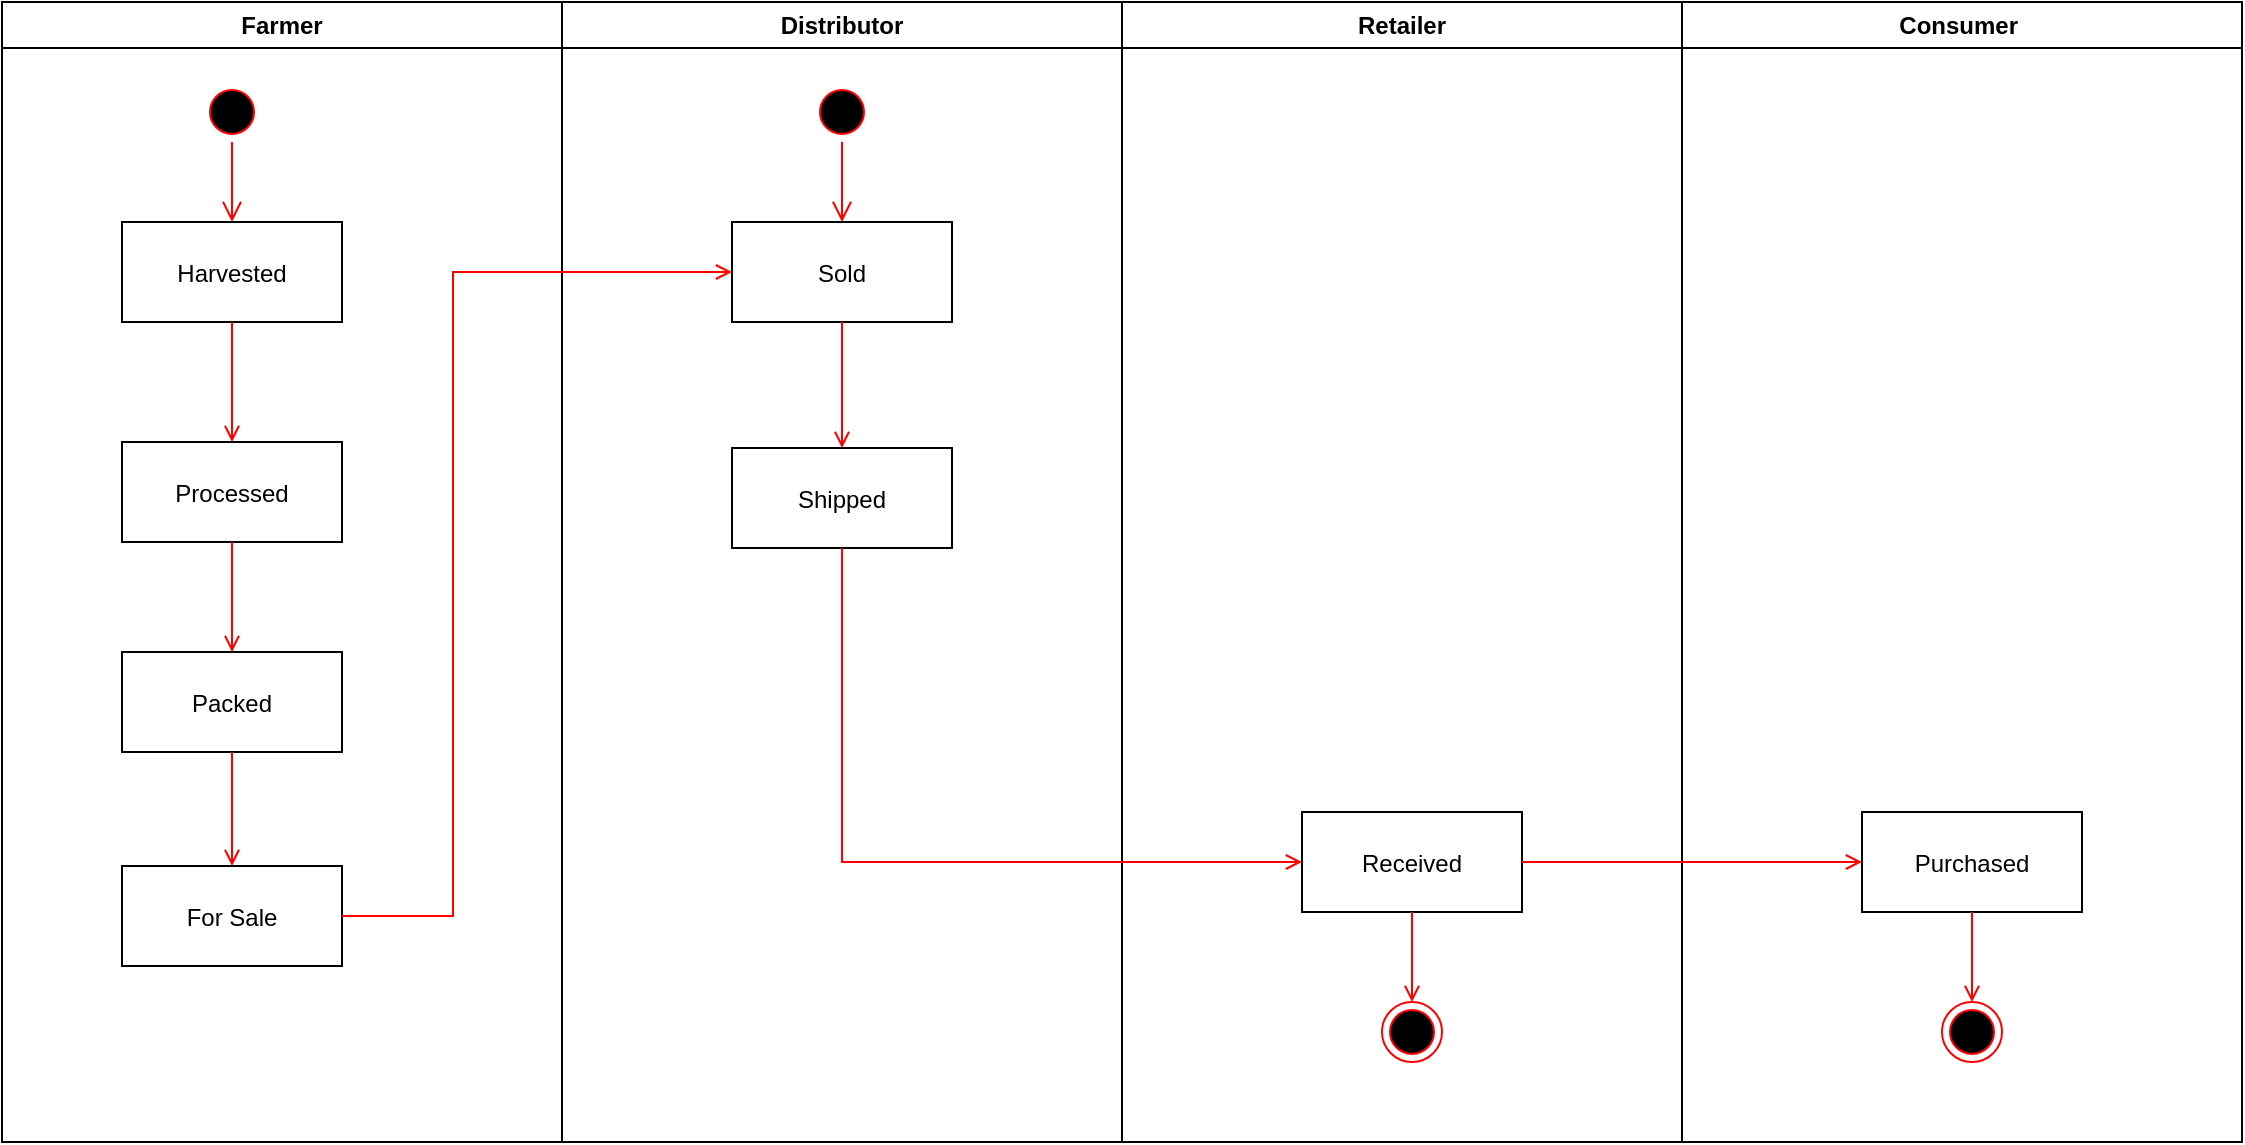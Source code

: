 <mxfile version="19.0.3" type="device" pages="4"><diagram name="Activity" id="e7e014a7-5840-1c2e-5031-d8a46d1fe8dd"><mxGraphModel dx="2355" dy="822" grid="1" gridSize="10" guides="1" tooltips="1" connect="1" arrows="1" fold="1" page="1" pageScale="1" pageWidth="1169" pageHeight="826" background="none" math="0" shadow="0"><root><mxCell id="0"/><mxCell id="1" parent="0"/><mxCell id="2" value="Farmer" style="swimlane;whiteSpace=wrap" parent="1" vertex="1"><mxGeometry x="-20" y="140" width="280" height="570" as="geometry"/></mxCell><mxCell id="5" value="" style="ellipse;shape=startState;fillColor=#000000;strokeColor=#ff0000;" parent="2" vertex="1"><mxGeometry x="100" y="40" width="30" height="30" as="geometry"/></mxCell><mxCell id="6" value="" style="edgeStyle=elbowEdgeStyle;elbow=horizontal;verticalAlign=bottom;endArrow=open;endSize=8;strokeColor=#FF0000;endFill=1;rounded=0" parent="2" source="5" target="7" edge="1"><mxGeometry x="100" y="40" as="geometry"><mxPoint x="115" y="110" as="targetPoint"/></mxGeometry></mxCell><mxCell id="7" value="Harvested" style="" parent="2" vertex="1"><mxGeometry x="60" y="110" width="110" height="50" as="geometry"/></mxCell><mxCell id="8" value="Processed" style="" parent="2" vertex="1"><mxGeometry x="60" y="220" width="110" height="50" as="geometry"/></mxCell><mxCell id="9" value="" style="endArrow=open;strokeColor=#FF0000;endFill=1;rounded=0" parent="2" source="7" target="8" edge="1"><mxGeometry relative="1" as="geometry"/></mxCell><mxCell id="10" value="Packed" style="" parent="2" vertex="1"><mxGeometry x="60" y="325" width="110" height="50" as="geometry"/></mxCell><mxCell id="11" value="" style="endArrow=open;strokeColor=#FF0000;endFill=1;rounded=0" parent="2" source="8" target="10" edge="1"><mxGeometry relative="1" as="geometry"/></mxCell><mxCell id="18" value="For Sale" style="" parent="2" vertex="1"><mxGeometry x="60" y="432" width="110" height="50" as="geometry"/></mxCell><mxCell id="20" value="" style="endArrow=open;strokeColor=#FF0000;endFill=1;rounded=0" parent="2" source="10" target="18" edge="1"><mxGeometry relative="1" as="geometry"/></mxCell><mxCell id="3" value="Distributor" style="swimlane;whiteSpace=wrap" parent="1" vertex="1"><mxGeometry x="260" y="140" width="280" height="570" as="geometry"/></mxCell><mxCell id="13" value="" style="ellipse;shape=startState;fillColor=#000000;strokeColor=#ff0000;" parent="3" vertex="1"><mxGeometry x="125" y="40" width="30" height="30" as="geometry"/></mxCell><mxCell id="14" value="" style="edgeStyle=elbowEdgeStyle;elbow=horizontal;verticalAlign=bottom;endArrow=open;endSize=8;strokeColor=#FF0000;endFill=1;rounded=0" parent="3" source="13" target="15" edge="1"><mxGeometry x="40" y="20" as="geometry"><mxPoint x="55" y="90" as="targetPoint"/></mxGeometry></mxCell><mxCell id="15" value="Sold" style="" parent="3" vertex="1"><mxGeometry x="85" y="110" width="110" height="50" as="geometry"/></mxCell><mxCell id="16" value="Shipped" style="" parent="3" vertex="1"><mxGeometry x="85" y="223" width="110" height="50" as="geometry"/></mxCell><mxCell id="17" value="" style="endArrow=open;strokeColor=#FF0000;endFill=1;rounded=0" parent="3" source="15" target="16" edge="1"><mxGeometry relative="1" as="geometry"/></mxCell><mxCell id="4" value="Retailer" style="swimlane;whiteSpace=wrap" parent="1" vertex="1"><mxGeometry x="540" y="140" width="280" height="570" as="geometry"/></mxCell><mxCell id="33" value="Received" style="" parent="4" vertex="1"><mxGeometry x="90" y="405" width="110" height="50" as="geometry"/></mxCell><mxCell id="38" value="" style="ellipse;shape=endState;fillColor=#000000;strokeColor=#ff0000" parent="4" vertex="1"><mxGeometry x="130" y="500" width="30" height="30" as="geometry"/></mxCell><mxCell id="39" value="" style="endArrow=open;strokeColor=#FF0000;endFill=1;rounded=0" parent="4" source="33" target="38" edge="1"><mxGeometry relative="1" as="geometry"/></mxCell><mxCell id="3SCnKhwhneEkFyRWeQBc-47" value="Consumer " style="swimlane;whiteSpace=wrap" parent="1" vertex="1"><mxGeometry x="820" y="140" width="280" height="570" as="geometry"/></mxCell><mxCell id="3SCnKhwhneEkFyRWeQBc-48" value="Purchased" style="" parent="3SCnKhwhneEkFyRWeQBc-47" vertex="1"><mxGeometry x="90" y="405" width="110" height="50" as="geometry"/></mxCell><mxCell id="3SCnKhwhneEkFyRWeQBc-51" value="" style="ellipse;shape=endState;fillColor=#000000;strokeColor=#ff0000" parent="3SCnKhwhneEkFyRWeQBc-47" vertex="1"><mxGeometry x="130" y="500" width="30" height="30" as="geometry"/></mxCell><mxCell id="3SCnKhwhneEkFyRWeQBc-52" value="" style="endArrow=open;strokeColor=#FF0000;endFill=1;rounded=0" parent="3SCnKhwhneEkFyRWeQBc-47" source="3SCnKhwhneEkFyRWeQBc-48" target="3SCnKhwhneEkFyRWeQBc-51" edge="1"><mxGeometry relative="1" as="geometry"/></mxCell><mxCell id="3SCnKhwhneEkFyRWeQBc-49" value="" style="edgeStyle=elbowEdgeStyle;elbow=horizontal;strokeColor=#FF0000;endArrow=open;endFill=1;rounded=0;entryX=0;entryY=0.5;exitX=1;exitY=0.5;exitDx=0;exitDy=0;entryDx=0;entryDy=0;" parent="1" source="18" target="15" edge="1"><mxGeometry width="100" height="100" relative="1" as="geometry"><mxPoint x="790" y="550" as="sourcePoint"/><mxPoint x="700" y="260" as="targetPoint"/><Array as="points"><mxPoint x="205.5" y="432"/></Array></mxGeometry></mxCell><mxCell id="41" value="" style="edgeStyle=elbowEdgeStyle;elbow=horizontal;entryX=0;entryY=0.5;strokeColor=#FF0000;endArrow=open;endFill=1;rounded=0;exitX=0.5;exitY=1;exitDx=0;exitDy=0;entryDx=0;entryDy=0;" parent="1" source="16" target="33" edge="1"><mxGeometry width="100" height="100" relative="1" as="geometry"><mxPoint x="625" y="367" as="sourcePoint"/><mxPoint x="505" y="557.5" as="targetPoint"/><Array as="points"><mxPoint x="400" y="490"/></Array></mxGeometry></mxCell><mxCell id="3SCnKhwhneEkFyRWeQBc-50" value="" style="edgeStyle=none;strokeColor=#FF0000;endArrow=open;endFill=1;rounded=0;exitX=1;exitY=0.5;exitDx=0;exitDy=0;" parent="1" source="33" target="3SCnKhwhneEkFyRWeQBc-48" edge="1"><mxGeometry width="100" height="100" relative="1" as="geometry"><mxPoint x="790" y="569.5" as="sourcePoint"/><mxPoint x="910" y="569.5" as="targetPoint"/></mxGeometry></mxCell></root></mxGraphModel></diagram><diagram id="jp6qnlJhbCrNtlLWF1h_" name="Sequence"><mxGraphModel dx="1186" dy="822" grid="1" gridSize="10" guides="1" tooltips="1" connect="1" arrows="1" fold="1" page="1" pageScale="1" pageWidth="850" pageHeight="1100" math="0" shadow="0"><root><mxCell id="0"/><mxCell id="1" parent="0"/><mxCell id="tiaJMMtCtW8pMGCALDZG-1" value=":Farmer" style="shape=umlLifeline;perimeter=lifelinePerimeter;whiteSpace=wrap;html=1;container=1;collapsible=0;recursiveResize=0;outlineConnect=0;rounded=1;shadow=0;comic=0;labelBackgroundColor=none;strokeWidth=1;fontFamily=Verdana;fontSize=12;align=center;" parent="1" vertex="1"><mxGeometry x="230" y="160" width="100" height="580" as="geometry"/></mxCell><mxCell id="tiaJMMtCtW8pMGCALDZG-2" value="" style="html=1;points=[];perimeter=orthogonalPerimeter;rounded=0;shadow=0;comic=0;labelBackgroundColor=none;strokeWidth=1;fontFamily=Verdana;fontSize=12;align=center;" parent="tiaJMMtCtW8pMGCALDZG-1" vertex="1"><mxGeometry x="45" y="100" width="10" height="280" as="geometry"/></mxCell><mxCell id="tiaJMMtCtW8pMGCALDZG-3" value=":Distributor" style="shape=umlLifeline;perimeter=lifelinePerimeter;whiteSpace=wrap;html=1;container=1;collapsible=0;recursiveResize=0;outlineConnect=0;rounded=1;shadow=0;comic=0;labelBackgroundColor=none;strokeWidth=1;fontFamily=Verdana;fontSize=12;align=center;" parent="1" vertex="1"><mxGeometry x="390" y="160" width="100" height="580" as="geometry"/></mxCell><mxCell id="tiaJMMtCtW8pMGCALDZG-4" value="" style="html=1;points=[];perimeter=orthogonalPerimeter;rounded=0;shadow=0;comic=0;labelBackgroundColor=none;strokeWidth=1;fontFamily=Verdana;fontSize=12;align=center;" parent="tiaJMMtCtW8pMGCALDZG-3" vertex="1"><mxGeometry x="45" y="170" width="10" height="80" as="geometry"/></mxCell><mxCell id="tiaJMMtCtW8pMGCALDZG-5" value=":Retailer" style="shape=umlLifeline;perimeter=lifelinePerimeter;whiteSpace=wrap;html=1;container=1;collapsible=0;recursiveResize=0;outlineConnect=0;rounded=1;shadow=0;comic=0;labelBackgroundColor=none;strokeWidth=1;fontFamily=Verdana;fontSize=12;align=center;" parent="1" vertex="1"><mxGeometry x="530" y="160" width="100" height="580" as="geometry"/></mxCell><mxCell id="tiaJMMtCtW8pMGCALDZG-6" value=":Consumber" style="shape=umlLifeline;perimeter=lifelinePerimeter;whiteSpace=wrap;html=1;container=1;collapsible=0;recursiveResize=0;outlineConnect=0;rounded=1;shadow=0;comic=0;labelBackgroundColor=none;strokeWidth=1;fontFamily=Verdana;fontSize=12;align=center;" parent="1" vertex="1"><mxGeometry x="670" y="160" width="100" height="580" as="geometry"/></mxCell><mxCell id="tiaJMMtCtW8pMGCALDZG-13" value="" style="html=1;points=[];perimeter=orthogonalPerimeter;rounded=0;shadow=0;comic=0;labelBackgroundColor=none;strokeWidth=1;fontFamily=Verdana;fontSize=12;align=center;" parent="tiaJMMtCtW8pMGCALDZG-6" vertex="1"><mxGeometry x="45" y="350" width="10" height="40" as="geometry"/></mxCell><mxCell id="tiaJMMtCtW8pMGCALDZG-9" value=":Coffee" style="shape=umlLifeline;perimeter=lifelinePerimeter;whiteSpace=wrap;html=1;container=1;collapsible=0;recursiveResize=0;outlineConnect=0;rounded=1;shadow=0;comic=0;labelBackgroundColor=none;strokeWidth=1;fontFamily=Verdana;fontSize=12;align=center;" parent="1" vertex="1"><mxGeometry x="90" y="160" width="100" height="580" as="geometry"/></mxCell><mxCell id="tiaJMMtCtW8pMGCALDZG-10" value="" style="html=1;points=[];perimeter=orthogonalPerimeter;rounded=0;shadow=0;comic=0;labelBackgroundColor=none;strokeWidth=1;fontFamily=Verdana;fontSize=12;align=center;" parent="tiaJMMtCtW8pMGCALDZG-9" vertex="1"><mxGeometry x="45" y="100" width="10" height="440" as="geometry"/></mxCell><mxCell id="oRcYZobNYiDlEo-lNsOd-1" value="processItem()" style="html=1;verticalAlign=bottom;endArrow=none;entryX=0;entryY=0;labelBackgroundColor=none;fontFamily=Verdana;fontSize=12;edgeStyle=elbowEdgeStyle;elbow=vertical;strokeColor=default;startArrow=blockThin;startFill=1;endFill=0;" parent="tiaJMMtCtW8pMGCALDZG-9" edge="1"><mxGeometry relative="1" as="geometry"><mxPoint x="55" y="130" as="sourcePoint"/><mxPoint x="185" y="130" as="targetPoint"/></mxGeometry></mxCell><mxCell id="oRcYZobNYiDlEo-lNsOd-2" value="packItem()" style="html=1;verticalAlign=bottom;endArrow=none;entryX=0;entryY=0;labelBackgroundColor=none;fontFamily=Verdana;fontSize=12;edgeStyle=elbowEdgeStyle;elbow=vertical;strokeColor=default;startArrow=blockThin;startFill=1;endFill=0;" parent="tiaJMMtCtW8pMGCALDZG-9" edge="1"><mxGeometry relative="1" as="geometry"><mxPoint x="55" y="160" as="sourcePoint"/><mxPoint x="185" y="160" as="targetPoint"/></mxGeometry></mxCell><mxCell id="jBLprIgWVCjMj9DZReRJ-4" value="fetchItem()" style="html=1;verticalAlign=bottom;endArrow=block;labelBackgroundColor=none;fontFamily=Verdana;fontSize=12;edgeStyle=elbowEdgeStyle;elbow=vertical;" edge="1" parent="tiaJMMtCtW8pMGCALDZG-9" target="tiaJMMtCtW8pMGCALDZG-6"><mxGeometry relative="1" as="geometry"><mxPoint x="55" y="490" as="sourcePoint"/><Array as="points"><mxPoint x="150" y="490"/><mxPoint x="180" y="502"/><mxPoint x="260" y="500"/><mxPoint x="220" y="340"/></Array><mxPoint x="345" y="490" as="targetPoint"/></mxGeometry></mxCell><mxCell id="tiaJMMtCtW8pMGCALDZG-11" value="" style="html=1;points=[];perimeter=orthogonalPerimeter;rounded=0;shadow=0;comic=0;labelBackgroundColor=none;strokeWidth=1;fontFamily=Verdana;fontSize=12;align=center;" parent="1" vertex="1"><mxGeometry x="575" y="400" width="10" height="150" as="geometry"/></mxCell><mxCell id="tiaJMMtCtW8pMGCALDZG-12" value="shipItem()" style="html=1;verticalAlign=bottom;endArrow=block;labelBackgroundColor=none;fontFamily=Verdana;fontSize=12;edgeStyle=elbowEdgeStyle;elbow=vertical;" parent="1" target="tiaJMMtCtW8pMGCALDZG-11" edge="1"><mxGeometry relative="1" as="geometry"><mxPoint x="285" y="450" as="sourcePoint"/><Array as="points"><mxPoint x="380" y="450"/><mxPoint x="410" y="462"/><mxPoint x="490" y="460"/><mxPoint x="450" y="300"/></Array></mxGeometry></mxCell><mxCell id="tiaJMMtCtW8pMGCALDZG-24" value="harvestItem()" style="html=1;verticalAlign=bottom;endArrow=none;entryX=0;entryY=0;labelBackgroundColor=none;fontFamily=Verdana;fontSize=12;edgeStyle=elbowEdgeStyle;elbow=vertical;strokeColor=default;startArrow=blockThin;startFill=1;endFill=0;" parent="1" source="tiaJMMtCtW8pMGCALDZG-10" target="tiaJMMtCtW8pMGCALDZG-2" edge="1"><mxGeometry relative="1" as="geometry"><mxPoint x="210" y="270" as="sourcePoint"/></mxGeometry></mxCell><mxCell id="tiaJMMtCtW8pMGCALDZG-25" value="buyItem()" style="html=1;verticalAlign=bottom;endArrow=none;entryX=0;entryY=0;labelBackgroundColor=none;fontFamily=Verdana;fontSize=12;edgeStyle=elbowEdgeStyle;elbow=vertical;startArrow=classic;startFill=1;endFill=0;" parent="1" edge="1"><mxGeometry relative="1" as="geometry"><mxPoint x="285" y="380" as="sourcePoint"/><mxPoint x="435" y="380.0" as="targetPoint"/></mxGeometry></mxCell><mxCell id="tiaJMMtCtW8pMGCALDZG-31" value="Note" style="shape=note;whiteSpace=wrap;html=1;size=14;verticalAlign=top;align=left;spacingTop=-6;rounded=0;shadow=0;comic=0;labelBackgroundColor=none;strokeWidth=1;fontFamily=Verdana;fontSize=12" parent="1" vertex="1"><mxGeometry x="90" y="110" width="100" height="35" as="geometry"/></mxCell><mxCell id="tiaJMMtCtW8pMGCALDZG-32" value="Note" style="shape=note;whiteSpace=wrap;html=1;size=14;verticalAlign=top;align=left;spacingTop=-6;rounded=0;shadow=0;comic=0;labelBackgroundColor=none;strokeWidth=1;fontFamily=Verdana;fontSize=12" parent="1" vertex="1"><mxGeometry x="230" y="110" width="100" height="35" as="geometry"/></mxCell><mxCell id="tiaJMMtCtW8pMGCALDZG-33" value="Note" style="shape=note;whiteSpace=wrap;html=1;size=14;verticalAlign=top;align=left;spacingTop=-6;rounded=0;shadow=0;comic=0;labelBackgroundColor=none;strokeWidth=1;fontFamily=Verdana;fontSize=12" parent="1" vertex="1"><mxGeometry x="390" y="110" width="100" height="35" as="geometry"/></mxCell><mxCell id="tiaJMMtCtW8pMGCALDZG-34" value="Note" style="shape=note;whiteSpace=wrap;html=1;size=14;verticalAlign=top;align=left;spacingTop=-6;rounded=0;shadow=0;comic=0;labelBackgroundColor=none;strokeWidth=1;fontFamily=Verdana;fontSize=12" parent="1" vertex="1"><mxGeometry x="530" y="110" width="100" height="35" as="geometry"/></mxCell><mxCell id="tiaJMMtCtW8pMGCALDZG-35" value="Note" style="shape=note;whiteSpace=wrap;html=1;size=14;verticalAlign=top;align=left;spacingTop=-6;rounded=0;shadow=0;comic=0;labelBackgroundColor=none;strokeWidth=1;fontFamily=Verdana;fontSize=12" parent="1" vertex="1"><mxGeometry x="670" y="110" width="100" height="35" as="geometry"/></mxCell><mxCell id="oRcYZobNYiDlEo-lNsOd-3" value="sellItem()" style="html=1;verticalAlign=bottom;endArrow=none;entryX=0;entryY=0;labelBackgroundColor=none;fontFamily=Verdana;fontSize=12;edgeStyle=elbowEdgeStyle;elbow=horizontal;strokeColor=default;startArrow=blockThin;startFill=1;endFill=0;" parent="1" edge="1"><mxGeometry relative="1" as="geometry"><mxPoint x="145" y="350" as="sourcePoint"/><mxPoint x="275" y="350" as="targetPoint"/></mxGeometry></mxCell><mxCell id="jBLprIgWVCjMj9DZReRJ-1" value="receiveItem()" style="html=1;verticalAlign=bottom;endArrow=none;labelBackgroundColor=none;fontFamily=Verdana;fontSize=12;edgeStyle=elbowEdgeStyle;elbow=vertical;exitX=0.976;exitY=0.785;exitDx=0;exitDy=0;exitPerimeter=0;startArrow=classicThin;startFill=1;endFill=0;" edge="1" parent="1" source="tiaJMMtCtW8pMGCALDZG-2"><mxGeometry relative="1" as="geometry"><mxPoint x="289.76" y="480.0" as="sourcePoint"/><Array as="points"><mxPoint x="280" y="480"/><mxPoint x="455" y="317.56"/></Array><mxPoint x="575" y="480" as="targetPoint"/></mxGeometry></mxCell><mxCell id="jBLprIgWVCjMj9DZReRJ-2" value="purchaseItem()" style="html=1;verticalAlign=bottom;endArrow=none;labelBackgroundColor=none;fontFamily=Verdana;fontSize=12;edgeStyle=elbowEdgeStyle;elbow=vertical;startArrow=classic;startFill=1;endFill=0;entryX=-0.02;entryY=0.495;entryDx=0;entryDy=0;entryPerimeter=0;" edge="1" parent="1" target="tiaJMMtCtW8pMGCALDZG-13"><mxGeometry relative="1" as="geometry"><mxPoint x="585" y="530" as="sourcePoint"/><mxPoint x="710" y="530" as="targetPoint"/></mxGeometry></mxCell></root></mxGraphModel></diagram><diagram id="FunmjdiKgq_C7Y4DvyYX" name="State"><mxGraphModel dx="1694" dy="1174" grid="1" gridSize="10" guides="1" tooltips="1" connect="1" arrows="1" fold="1" page="1" pageScale="1" pageWidth="850" pageHeight="1100" math="0" shadow="0"><root><mxCell id="0"/><mxCell id="1" parent="0"/><mxCell id="PSY9yWT5D7c7RntzK5hp-21" value="frame" style="shape=umlFrame;whiteSpace=wrap;html=1;rounded=1;shadow=0;comic=0;labelBackgroundColor=none;strokeWidth=1;fontFamily=Verdana;fontSize=12;align=center;" parent="1" vertex="1"><mxGeometry x="10" y="40" width="1530" height="745" as="geometry"/></mxCell><mxCell id="PSY9yWT5D7c7RntzK5hp-1" value="" style="ellipse;html=1;shape=startState;fillColor=#000000;strokeColor=#ff0000;rounded=1;shadow=0;comic=0;labelBackgroundColor=none;fontFamily=Verdana;fontSize=12;fontColor=#000000;align=center;direction=south;" parent="1" vertex="1"><mxGeometry x="110" y="160" width="30" height="30" as="geometry"/></mxCell><mxCell id="5S0jzh5UN1jsoP46qBF_-18" value="" style="edgeStyle=orthogonalEdgeStyle;rounded=0;orthogonalLoop=1;jettySize=auto;html=1;startArrow=none;startFill=0;endArrow=open;endFill=0;strokeColor=#FF3333;" edge="1" parent="1" source="PSY9yWT5D7c7RntzK5hp-3" target="5S0jzh5UN1jsoP46qBF_-17"><mxGeometry relative="1" as="geometry"/></mxCell><mxCell id="5S0jzh5UN1jsoP46qBF_-36" value="" style="edgeStyle=orthogonalEdgeStyle;rounded=0;orthogonalLoop=1;jettySize=auto;html=1;startArrow=none;startFill=0;endArrow=open;endFill=0;strokeColor=#FF3333;" edge="1" parent="1" source="PSY9yWT5D7c7RntzK5hp-3" target="5S0jzh5UN1jsoP46qBF_-35"><mxGeometry relative="1" as="geometry"/></mxCell><mxCell id="PSY9yWT5D7c7RntzK5hp-3" value="Farmer" style="rounded=1;whiteSpace=wrap;html=1;arcSize=24;fillColor=#ffffc0;strokeColor=#ff0000;shadow=0;comic=0;labelBackgroundColor=none;fontFamily=Verdana;fontSize=12;fontColor=#000000;align=center;" parent="1" vertex="1"><mxGeometry x="170" y="145" width="120" height="60" as="geometry"/></mxCell><mxCell id="PSY9yWT5D7c7RntzK5hp-11" value="Item State" style="swimlane;whiteSpace=wrap;html=1;rounded=1;shadow=0;comic=0;labelBackgroundColor=none;strokeWidth=1;fontFamily=Verdana;fontSize=12;align=center;" parent="1" vertex="1"><mxGeometry x="95" y="520" width="1415" height="200" as="geometry"/></mxCell><mxCell id="PSY9yWT5D7c7RntzK5hp-12" style="edgeStyle=elbowEdgeStyle;html=1;labelBackgroundColor=none;endArrow=open;endSize=8;strokeColor=#ff0000;fontFamily=Verdana;fontSize=12;align=left;" parent="PSY9yWT5D7c7RntzK5hp-11" source="PSY9yWT5D7c7RntzK5hp-13" target="PSY9yWT5D7c7RntzK5hp-18" edge="1"><mxGeometry relative="1" as="geometry"/></mxCell><mxCell id="PSY9yWT5D7c7RntzK5hp-13" value="Havested" style="rounded=1;whiteSpace=wrap;html=1;arcSize=24;fillColor=#ffffc0;strokeColor=#ff0000;shadow=0;comic=0;labelBackgroundColor=none;fontFamily=Verdana;fontSize=12;fontColor=#000000;align=center;" parent="PSY9yWT5D7c7RntzK5hp-11" vertex="1"><mxGeometry x="85" y="65" width="120" height="60" as="geometry"/></mxCell><mxCell id="PSY9yWT5D7c7RntzK5hp-14" value="" style="ellipse;html=1;shape=endState;fillColor=#000000;strokeColor=#ff0000;rounded=1;shadow=0;comic=0;labelBackgroundColor=none;fontFamily=Verdana;fontSize=12;fontColor=#000000;align=center;" parent="PSY9yWT5D7c7RntzK5hp-11" vertex="1"><mxGeometry x="1355" y="80" width="30" height="30" as="geometry"/></mxCell><mxCell id="PSY9yWT5D7c7RntzK5hp-15" style="edgeStyle=elbowEdgeStyle;html=1;labelBackgroundColor=none;endArrow=open;endSize=8;strokeColor=#ff0000;fontFamily=Verdana;fontSize=12;align=left;" parent="PSY9yWT5D7c7RntzK5hp-11" source="PSY9yWT5D7c7RntzK5hp-16" target="PSY9yWT5D7c7RntzK5hp-13" edge="1"><mxGeometry relative="1" as="geometry"/></mxCell><mxCell id="PSY9yWT5D7c7RntzK5hp-16" value="" style="ellipse;html=1;shape=startState;fillColor=#000000;strokeColor=#ff0000;rounded=1;shadow=0;comic=0;labelBackgroundColor=none;fontFamily=Verdana;fontSize=12;fontColor=#000000;align=center;direction=south;" parent="PSY9yWT5D7c7RntzK5hp-11" vertex="1"><mxGeometry x="15" y="80" width="30" height="30" as="geometry"/></mxCell><mxCell id="PSY9yWT5D7c7RntzK5hp-17" style="edgeStyle=elbowEdgeStyle;html=1;labelBackgroundColor=none;endArrow=open;endSize=8;strokeColor=#ff0000;fontFamily=Verdana;fontSize=12;align=left;" parent="PSY9yWT5D7c7RntzK5hp-11" source="PSY9yWT5D7c7RntzK5hp-18" target="PSY9yWT5D7c7RntzK5hp-20" edge="1"><mxGeometry relative="1" as="geometry"/></mxCell><mxCell id="PSY9yWT5D7c7RntzK5hp-18" value="Processed" style="rounded=1;whiteSpace=wrap;html=1;arcSize=24;fillColor=#ffffc0;strokeColor=#ff0000;shadow=0;comic=0;labelBackgroundColor=none;fontFamily=Verdana;fontSize=12;fontColor=#000000;align=center;" parent="PSY9yWT5D7c7RntzK5hp-11" vertex="1"><mxGeometry x="245" y="65" width="120" height="60" as="geometry"/></mxCell><mxCell id="5S0jzh5UN1jsoP46qBF_-5" value="" style="edgeStyle=orthogonalEdgeStyle;rounded=0;orthogonalLoop=1;jettySize=auto;html=1;startArrow=none;startFill=0;endArrow=open;endFill=0;fillColor=#f8cecc;strokeColor=#FF3333;" edge="1" parent="PSY9yWT5D7c7RntzK5hp-11" source="PSY9yWT5D7c7RntzK5hp-20" target="5S0jzh5UN1jsoP46qBF_-4"><mxGeometry relative="1" as="geometry"/></mxCell><mxCell id="PSY9yWT5D7c7RntzK5hp-20" value="Packed" style="rounded=1;whiteSpace=wrap;html=1;arcSize=24;fillColor=#ffffc0;strokeColor=#ff0000;shadow=0;comic=0;labelBackgroundColor=none;fontFamily=Verdana;fontSize=12;fontColor=#000000;align=center;" parent="PSY9yWT5D7c7RntzK5hp-11" vertex="1"><mxGeometry x="395" y="65" width="120" height="60" as="geometry"/></mxCell><mxCell id="5S0jzh5UN1jsoP46qBF_-7" value="" style="edgeStyle=orthogonalEdgeStyle;rounded=0;orthogonalLoop=1;jettySize=auto;html=1;startArrow=none;startFill=0;endArrow=open;endFill=0;strokeColor=#FF0000;" edge="1" parent="PSY9yWT5D7c7RntzK5hp-11" source="5S0jzh5UN1jsoP46qBF_-4" target="5S0jzh5UN1jsoP46qBF_-6"><mxGeometry relative="1" as="geometry"/></mxCell><mxCell id="5S0jzh5UN1jsoP46qBF_-4" value="ForSale" style="whiteSpace=wrap;html=1;fontFamily=Verdana;fillColor=#ffffc0;strokeColor=#ff0000;fontColor=#000000;rounded=1;arcSize=24;shadow=0;comic=0;labelBackgroundColor=none;" vertex="1" parent="PSY9yWT5D7c7RntzK5hp-11"><mxGeometry x="545" y="65" width="120" height="60" as="geometry"/></mxCell><mxCell id="5S0jzh5UN1jsoP46qBF_-6" value="Sold" style="whiteSpace=wrap;html=1;fontFamily=Verdana;fillColor=#ffffc0;strokeColor=#ff0000;fontColor=#000000;rounded=1;arcSize=24;shadow=0;comic=0;labelBackgroundColor=none;" vertex="1" parent="PSY9yWT5D7c7RntzK5hp-11"><mxGeometry x="695" y="65" width="120" height="60" as="geometry"/></mxCell><mxCell id="5S0jzh5UN1jsoP46qBF_-15" value="" style="edgeStyle=orthogonalEdgeStyle;rounded=0;orthogonalLoop=1;jettySize=auto;html=1;startArrow=none;startFill=0;endArrow=open;endFill=0;strokeColor=#FF0000;" edge="1" parent="PSY9yWT5D7c7RntzK5hp-11" source="5S0jzh5UN1jsoP46qBF_-10" target="5S0jzh5UN1jsoP46qBF_-14"><mxGeometry relative="1" as="geometry"/></mxCell><mxCell id="5S0jzh5UN1jsoP46qBF_-10" value="Received" style="whiteSpace=wrap;html=1;fontFamily=Verdana;fillColor=#ffffc0;strokeColor=#ff0000;fontColor=#000000;rounded=1;arcSize=24;shadow=0;comic=0;labelBackgroundColor=none;" vertex="1" parent="PSY9yWT5D7c7RntzK5hp-11"><mxGeometry x="1025" y="65" width="120" height="60" as="geometry"/></mxCell><mxCell id="5S0jzh5UN1jsoP46qBF_-16" value="" style="edgeStyle=orthogonalEdgeStyle;rounded=0;orthogonalLoop=1;jettySize=auto;html=1;startArrow=none;startFill=0;endArrow=open;endFill=0;strokeColor=#FF3333;" edge="1" parent="PSY9yWT5D7c7RntzK5hp-11" source="5S0jzh5UN1jsoP46qBF_-14" target="PSY9yWT5D7c7RntzK5hp-14"><mxGeometry relative="1" as="geometry"/></mxCell><mxCell id="5S0jzh5UN1jsoP46qBF_-14" value="Purchased" style="whiteSpace=wrap;html=1;fontFamily=Verdana;fillColor=#ffffc0;strokeColor=#ff0000;fontColor=#000000;rounded=1;arcSize=24;shadow=0;comic=0;labelBackgroundColor=none;" vertex="1" parent="PSY9yWT5D7c7RntzK5hp-11"><mxGeometry x="1180" y="65" width="120" height="60" as="geometry"/></mxCell><mxCell id="PSY9yWT5D7c7RntzK5hp-22" style="edgeStyle=orthogonalEdgeStyle;html=1;labelBackgroundColor=none;endArrow=open;endSize=8;strokeColor=#ff0000;fontFamily=Verdana;fontSize=12;align=left;" parent="1" source="PSY9yWT5D7c7RntzK5hp-1" target="PSY9yWT5D7c7RntzK5hp-3" edge="1"><mxGeometry relative="1" as="geometry"/></mxCell><mxCell id="5S0jzh5UN1jsoP46qBF_-11" value="" style="edgeStyle=orthogonalEdgeStyle;rounded=0;orthogonalLoop=1;jettySize=auto;html=1;startArrow=none;startFill=0;endArrow=open;endFill=0;strokeColor=#FF0000;" edge="1" parent="1" source="5S0jzh5UN1jsoP46qBF_-8" target="5S0jzh5UN1jsoP46qBF_-10"><mxGeometry relative="1" as="geometry"/></mxCell><mxCell id="5S0jzh5UN1jsoP46qBF_-8" value="Shipped" style="whiteSpace=wrap;html=1;fontFamily=Verdana;fillColor=#ffffc0;strokeColor=#ff0000;fontColor=#000000;rounded=1;arcSize=24;shadow=0;comic=0;labelBackgroundColor=none;" vertex="1" parent="1"><mxGeometry x="950" y="585" width="120" height="60" as="geometry"/></mxCell><mxCell id="5S0jzh5UN1jsoP46qBF_-9" value="" style="edgeStyle=orthogonalEdgeStyle;rounded=0;orthogonalLoop=1;jettySize=auto;html=1;startArrow=none;startFill=0;endArrow=open;endFill=0;strokeColor=#FF0000;" edge="1" parent="1" source="5S0jzh5UN1jsoP46qBF_-6" target="5S0jzh5UN1jsoP46qBF_-8"><mxGeometry relative="1" as="geometry"/></mxCell><mxCell id="5S0jzh5UN1jsoP46qBF_-20" value="" style="edgeStyle=orthogonalEdgeStyle;rounded=0;orthogonalLoop=1;jettySize=auto;html=1;startArrow=none;startFill=0;endArrow=open;endFill=0;strokeColor=#FF3333;" edge="1" parent="1" source="5S0jzh5UN1jsoP46qBF_-17" target="5S0jzh5UN1jsoP46qBF_-19"><mxGeometry relative="1" as="geometry"/></mxCell><mxCell id="rfQzLR-KLv7NULrd84Ua-2" value="" style="edgeStyle=orthogonalEdgeStyle;rounded=0;orthogonalLoop=1;jettySize=auto;html=1;startArrow=none;startFill=0;endArrow=open;endFill=0;strokeColor=#FF3333;" edge="1" parent="1" source="5S0jzh5UN1jsoP46qBF_-17" target="rfQzLR-KLv7NULrd84Ua-1"><mxGeometry relative="1" as="geometry"/></mxCell><mxCell id="5S0jzh5UN1jsoP46qBF_-17" value="Farmer" style="rounded=1;whiteSpace=wrap;html=1;arcSize=24;fillColor=#ffffc0;strokeColor=#ff0000;shadow=0;comic=0;labelBackgroundColor=none;fontFamily=Verdana;fontSize=12;fontColor=#000000;align=center;" vertex="1" parent="1"><mxGeometry x="340" y="145" width="120" height="60" as="geometry"/></mxCell><mxCell id="5S0jzh5UN1jsoP46qBF_-22" value="" style="edgeStyle=orthogonalEdgeStyle;rounded=0;orthogonalLoop=1;jettySize=auto;html=1;startArrow=none;startFill=0;endArrow=open;endFill=0;strokeColor=#FF3333;" edge="1" parent="1" source="5S0jzh5UN1jsoP46qBF_-19" target="5S0jzh5UN1jsoP46qBF_-21"><mxGeometry relative="1" as="geometry"/></mxCell><mxCell id="rfQzLR-KLv7NULrd84Ua-5" value="" style="edgeStyle=orthogonalEdgeStyle;rounded=0;orthogonalLoop=1;jettySize=auto;html=1;startArrow=none;startFill=0;endArrow=open;endFill=0;strokeColor=#FF3333;" edge="1" parent="1" source="5S0jzh5UN1jsoP46qBF_-19" target="rfQzLR-KLv7NULrd84Ua-4"><mxGeometry relative="1" as="geometry"/></mxCell><mxCell id="5S0jzh5UN1jsoP46qBF_-19" value="Farmer" style="rounded=1;whiteSpace=wrap;html=1;arcSize=24;fillColor=#ffffc0;strokeColor=#ff0000;shadow=0;comic=0;labelBackgroundColor=none;fontFamily=Verdana;fontSize=12;fontColor=#000000;align=center;" vertex="1" parent="1"><mxGeometry x="490" y="145" width="120" height="60" as="geometry"/></mxCell><mxCell id="5S0jzh5UN1jsoP46qBF_-27" value="" style="edgeStyle=orthogonalEdgeStyle;rounded=0;orthogonalLoop=1;jettySize=auto;html=1;startArrow=none;startFill=0;endArrow=open;endFill=0;strokeColor=#FF3333;" edge="1" parent="1" source="5S0jzh5UN1jsoP46qBF_-21" target="5S0jzh5UN1jsoP46qBF_-26"><mxGeometry relative="1" as="geometry"/></mxCell><mxCell id="rfQzLR-KLv7NULrd84Ua-8" value="" style="edgeStyle=orthogonalEdgeStyle;rounded=0;orthogonalLoop=1;jettySize=auto;html=1;startArrow=none;startFill=0;endArrow=open;endFill=0;strokeColor=#FF3333;" edge="1" parent="1" source="5S0jzh5UN1jsoP46qBF_-21" target="rfQzLR-KLv7NULrd84Ua-7"><mxGeometry relative="1" as="geometry"/></mxCell><mxCell id="5S0jzh5UN1jsoP46qBF_-21" value="Farmer" style="rounded=1;whiteSpace=wrap;html=1;arcSize=24;fillColor=#ffffc0;strokeColor=#ff0000;shadow=0;comic=0;labelBackgroundColor=none;fontFamily=Verdana;fontSize=12;fontColor=#000000;align=center;" vertex="1" parent="1"><mxGeometry x="640" y="145" width="120" height="60" as="geometry"/></mxCell><mxCell id="5S0jzh5UN1jsoP46qBF_-23" value="" style="ellipse;html=1;shape=startState;fillColor=#000000;strokeColor=#ff0000;rounded=1;shadow=0;comic=0;labelBackgroundColor=none;fontFamily=Verdana;fontSize=12;fontColor=#000000;align=center;direction=south;" vertex="1" parent="1"><mxGeometry x="1460" y="160" width="30" height="30" as="geometry"/></mxCell><mxCell id="5S0jzh5UN1jsoP46qBF_-29" value="" style="edgeStyle=orthogonalEdgeStyle;rounded=0;orthogonalLoop=1;jettySize=auto;html=1;startArrow=none;startFill=0;endArrow=open;endFill=0;strokeColor=#FF3333;" edge="1" parent="1" source="5S0jzh5UN1jsoP46qBF_-26" target="5S0jzh5UN1jsoP46qBF_-28"><mxGeometry relative="1" as="geometry"/></mxCell><mxCell id="bNs2OfcQaqcByYEWKD3W-2" value="" style="edgeStyle=orthogonalEdgeStyle;rounded=0;orthogonalLoop=1;jettySize=auto;html=1;startArrow=none;startFill=0;endArrow=open;endFill=0;strokeColor=#FF3333;" edge="1" parent="1" source="5S0jzh5UN1jsoP46qBF_-26" target="bNs2OfcQaqcByYEWKD3W-1"><mxGeometry relative="1" as="geometry"/></mxCell><mxCell id="5S0jzh5UN1jsoP46qBF_-26" value="Distributor" style="rounded=1;whiteSpace=wrap;html=1;arcSize=24;fillColor=#ffffc0;strokeColor=#ff0000;shadow=0;comic=0;labelBackgroundColor=none;fontFamily=Verdana;fontSize=12;fontColor=#000000;align=center;" vertex="1" parent="1"><mxGeometry x="790" y="145" width="120" height="60" as="geometry"/></mxCell><mxCell id="5S0jzh5UN1jsoP46qBF_-31" value="" style="edgeStyle=orthogonalEdgeStyle;rounded=0;orthogonalLoop=1;jettySize=auto;html=1;startArrow=none;startFill=0;endArrow=open;endFill=0;strokeColor=#FF3333;" edge="1" parent="1" source="5S0jzh5UN1jsoP46qBF_-28" target="5S0jzh5UN1jsoP46qBF_-30"><mxGeometry relative="1" as="geometry"/></mxCell><mxCell id="bNs2OfcQaqcByYEWKD3W-4" value="" style="edgeStyle=orthogonalEdgeStyle;rounded=0;orthogonalLoop=1;jettySize=auto;html=1;startArrow=none;startFill=0;endArrow=open;endFill=0;strokeColor=#FF3333;" edge="1" parent="1" source="5S0jzh5UN1jsoP46qBF_-28" target="bNs2OfcQaqcByYEWKD3W-3"><mxGeometry relative="1" as="geometry"/></mxCell><mxCell id="5S0jzh5UN1jsoP46qBF_-28" value="Distributor" style="rounded=1;whiteSpace=wrap;html=1;arcSize=24;fillColor=#ffffc0;strokeColor=#ff0000;shadow=0;comic=0;labelBackgroundColor=none;fontFamily=Verdana;fontSize=12;fontColor=#000000;align=center;" vertex="1" parent="1"><mxGeometry x="950" y="145" width="120" height="60" as="geometry"/></mxCell><mxCell id="5S0jzh5UN1jsoP46qBF_-33" value="" style="edgeStyle=orthogonalEdgeStyle;rounded=0;orthogonalLoop=1;jettySize=auto;html=1;startArrow=none;startFill=0;endArrow=open;endFill=0;strokeColor=#FF3333;" edge="1" parent="1" source="5S0jzh5UN1jsoP46qBF_-30" target="5S0jzh5UN1jsoP46qBF_-32"><mxGeometry relative="1" as="geometry"/></mxCell><mxCell id="bNs2OfcQaqcByYEWKD3W-6" value="" style="edgeStyle=orthogonalEdgeStyle;rounded=0;orthogonalLoop=1;jettySize=auto;html=1;startArrow=none;startFill=0;endArrow=open;endFill=0;strokeColor=#FF3333;" edge="1" parent="1" source="5S0jzh5UN1jsoP46qBF_-30" target="bNs2OfcQaqcByYEWKD3W-5"><mxGeometry relative="1" as="geometry"/></mxCell><mxCell id="5S0jzh5UN1jsoP46qBF_-30" value="Retailer" style="rounded=1;whiteSpace=wrap;html=1;arcSize=24;fillColor=#ffffc0;strokeColor=#ff0000;shadow=0;comic=0;labelBackgroundColor=none;fontFamily=Verdana;fontSize=12;fontColor=#000000;align=center;" vertex="1" parent="1"><mxGeometry x="1110" y="145" width="120" height="60" as="geometry"/></mxCell><mxCell id="5S0jzh5UN1jsoP46qBF_-34" value="" style="edgeStyle=orthogonalEdgeStyle;rounded=0;orthogonalLoop=1;jettySize=auto;html=1;startArrow=none;startFill=0;endArrow=open;endFill=0;strokeColor=#FF3333;" edge="1" parent="1" source="5S0jzh5UN1jsoP46qBF_-32" target="5S0jzh5UN1jsoP46qBF_-23"><mxGeometry relative="1" as="geometry"/></mxCell><mxCell id="bNs2OfcQaqcByYEWKD3W-8" value="" style="edgeStyle=orthogonalEdgeStyle;rounded=0;orthogonalLoop=1;jettySize=auto;html=1;startArrow=none;startFill=0;endArrow=open;endFill=0;strokeColor=#FF3333;" edge="1" parent="1" source="5S0jzh5UN1jsoP46qBF_-32" target="bNs2OfcQaqcByYEWKD3W-7"><mxGeometry relative="1" as="geometry"/></mxCell><mxCell id="5S0jzh5UN1jsoP46qBF_-32" value="Consumer" style="rounded=1;whiteSpace=wrap;html=1;arcSize=24;fillColor=#ffffc0;strokeColor=#ff0000;shadow=0;comic=0;labelBackgroundColor=none;fontFamily=Verdana;fontSize=12;fontColor=#000000;align=center;" vertex="1" parent="1"><mxGeometry x="1275" y="145" width="120" height="60" as="geometry"/></mxCell><mxCell id="5S0jzh5UN1jsoP46qBF_-37" style="edgeStyle=orthogonalEdgeStyle;rounded=0;orthogonalLoop=1;jettySize=auto;html=1;exitX=0.5;exitY=1;exitDx=0;exitDy=0;entryX=0.096;entryY=0.009;entryDx=0;entryDy=0;entryPerimeter=0;startArrow=none;startFill=0;endArrow=open;endFill=0;strokeColor=#FF3333;" edge="1" parent="1" source="5S0jzh5UN1jsoP46qBF_-35" target="PSY9yWT5D7c7RntzK5hp-11"><mxGeometry relative="1" as="geometry"/></mxCell><mxCell id="5S0jzh5UN1jsoP46qBF_-35" value="harvestItem()" style="rounded=1;whiteSpace=wrap;html=1;fontFamily=Verdana;fillColor=#ffffc0;strokeColor=#ff0000;fontColor=#000000;arcSize=24;shadow=0;comic=0;labelBackgroundColor=none;" vertex="1" parent="1"><mxGeometry x="170" y="285" width="120" height="60" as="geometry"/></mxCell><mxCell id="rfQzLR-KLv7NULrd84Ua-3" style="edgeStyle=orthogonalEdgeStyle;rounded=0;orthogonalLoop=1;jettySize=auto;html=1;exitX=0.5;exitY=1;exitDx=0;exitDy=0;entryX=0.216;entryY=0;entryDx=0;entryDy=0;entryPerimeter=0;startArrow=none;startFill=0;endArrow=open;endFill=0;strokeColor=#FF3333;" edge="1" parent="1" source="rfQzLR-KLv7NULrd84Ua-1" target="PSY9yWT5D7c7RntzK5hp-11"><mxGeometry relative="1" as="geometry"/></mxCell><mxCell id="rfQzLR-KLv7NULrd84Ua-1" value="processItem()" style="rounded=1;whiteSpace=wrap;html=1;arcSize=24;fillColor=#ffffc0;strokeColor=#ff0000;shadow=0;comic=0;labelBackgroundColor=none;fontFamily=Verdana;fontSize=12;fontColor=#000000;align=center;" vertex="1" parent="1"><mxGeometry x="340" y="285" width="120" height="60" as="geometry"/></mxCell><mxCell id="rfQzLR-KLv7NULrd84Ua-6" style="edgeStyle=orthogonalEdgeStyle;rounded=0;orthogonalLoop=1;jettySize=auto;html=1;exitX=0.5;exitY=1;exitDx=0;exitDy=0;entryX=0.321;entryY=0.001;entryDx=0;entryDy=0;entryPerimeter=0;startArrow=none;startFill=0;endArrow=open;endFill=0;strokeColor=#FF3333;" edge="1" parent="1" source="rfQzLR-KLv7NULrd84Ua-4" target="PSY9yWT5D7c7RntzK5hp-11"><mxGeometry relative="1" as="geometry"/></mxCell><mxCell id="rfQzLR-KLv7NULrd84Ua-4" value="packItem()" style="rounded=1;whiteSpace=wrap;html=1;arcSize=24;fillColor=#ffffc0;strokeColor=#ff0000;shadow=0;comic=0;labelBackgroundColor=none;fontFamily=Verdana;fontSize=12;fontColor=#000000;align=center;" vertex="1" parent="1"><mxGeometry x="490" y="285" width="120" height="60" as="geometry"/></mxCell><mxCell id="rfQzLR-KLv7NULrd84Ua-9" style="edgeStyle=orthogonalEdgeStyle;rounded=0;orthogonalLoop=1;jettySize=auto;html=1;exitX=0.5;exitY=1;exitDx=0;exitDy=0;entryX=0.427;entryY=0.009;entryDx=0;entryDy=0;entryPerimeter=0;startArrow=none;startFill=0;endArrow=open;endFill=0;strokeColor=#FF3333;" edge="1" parent="1" source="rfQzLR-KLv7NULrd84Ua-7" target="PSY9yWT5D7c7RntzK5hp-11"><mxGeometry relative="1" as="geometry"/></mxCell><mxCell id="rfQzLR-KLv7NULrd84Ua-7" value="sellItem()" style="rounded=1;whiteSpace=wrap;html=1;arcSize=24;fillColor=#ffffc0;strokeColor=#ff0000;shadow=0;comic=0;labelBackgroundColor=none;fontFamily=Verdana;fontSize=12;fontColor=#000000;align=center;" vertex="1" parent="1"><mxGeometry x="640" y="285" width="120" height="60" as="geometry"/></mxCell><mxCell id="bNs2OfcQaqcByYEWKD3W-9" style="edgeStyle=orthogonalEdgeStyle;rounded=0;orthogonalLoop=1;jettySize=auto;html=1;exitX=0.5;exitY=1;exitDx=0;exitDy=0;entryX=0.534;entryY=0.009;entryDx=0;entryDy=0;entryPerimeter=0;startArrow=none;startFill=0;endArrow=open;endFill=0;strokeColor=#FF3333;" edge="1" parent="1" source="bNs2OfcQaqcByYEWKD3W-1" target="PSY9yWT5D7c7RntzK5hp-11"><mxGeometry relative="1" as="geometry"/></mxCell><mxCell id="bNs2OfcQaqcByYEWKD3W-1" value="buyItem()" style="rounded=1;whiteSpace=wrap;html=1;arcSize=24;fillColor=#ffffc0;strokeColor=#ff0000;shadow=0;comic=0;labelBackgroundColor=none;fontFamily=Verdana;fontSize=12;fontColor=#000000;align=center;" vertex="1" parent="1"><mxGeometry x="790" y="285" width="120" height="60" as="geometry"/></mxCell><mxCell id="bNs2OfcQaqcByYEWKD3W-10" style="edgeStyle=orthogonalEdgeStyle;rounded=0;orthogonalLoop=1;jettySize=auto;html=1;exitX=0.5;exitY=1;exitDx=0;exitDy=0;entryX=0.647;entryY=-0.006;entryDx=0;entryDy=0;entryPerimeter=0;startArrow=none;startFill=0;endArrow=open;endFill=0;strokeColor=#FF3333;" edge="1" parent="1" source="bNs2OfcQaqcByYEWKD3W-3" target="PSY9yWT5D7c7RntzK5hp-11"><mxGeometry relative="1" as="geometry"/></mxCell><mxCell id="bNs2OfcQaqcByYEWKD3W-3" value="shipItem()" style="rounded=1;whiteSpace=wrap;html=1;arcSize=24;fillColor=#ffffc0;strokeColor=#ff0000;shadow=0;comic=0;labelBackgroundColor=none;fontFamily=Verdana;fontSize=12;fontColor=#000000;align=center;" vertex="1" parent="1"><mxGeometry x="950" y="285" width="120" height="60" as="geometry"/></mxCell><mxCell id="bNs2OfcQaqcByYEWKD3W-11" style="edgeStyle=orthogonalEdgeStyle;rounded=0;orthogonalLoop=1;jettySize=auto;html=1;exitX=0.5;exitY=1;exitDx=0;exitDy=0;entryX=0.76;entryY=-0.02;entryDx=0;entryDy=0;entryPerimeter=0;startArrow=none;startFill=0;endArrow=open;endFill=0;strokeColor=#FF3333;" edge="1" parent="1" source="bNs2OfcQaqcByYEWKD3W-5" target="PSY9yWT5D7c7RntzK5hp-11"><mxGeometry relative="1" as="geometry"/></mxCell><mxCell id="bNs2OfcQaqcByYEWKD3W-5" value="receiveItem()" style="rounded=1;whiteSpace=wrap;html=1;arcSize=24;fillColor=#ffffc0;strokeColor=#ff0000;shadow=0;comic=0;labelBackgroundColor=none;fontFamily=Verdana;fontSize=12;fontColor=#000000;align=center;" vertex="1" parent="1"><mxGeometry x="1110" y="285" width="120" height="60" as="geometry"/></mxCell><mxCell id="bNs2OfcQaqcByYEWKD3W-12" style="edgeStyle=orthogonalEdgeStyle;rounded=0;orthogonalLoop=1;jettySize=auto;html=1;exitX=0.5;exitY=1;exitDx=0;exitDy=0;startArrow=none;startFill=0;endArrow=open;endFill=0;strokeColor=#FF3333;" edge="1" parent="1" source="bNs2OfcQaqcByYEWKD3W-7" target="PSY9yWT5D7c7RntzK5hp-11"><mxGeometry relative="1" as="geometry"><Array as="points"><mxPoint x="1335" y="480"/><mxPoint x="1335" y="480"/></Array></mxGeometry></mxCell><mxCell id="bNs2OfcQaqcByYEWKD3W-7" value="purchaseItem()" style="rounded=1;whiteSpace=wrap;html=1;arcSize=24;fillColor=#ffffc0;strokeColor=#ff0000;shadow=0;comic=0;labelBackgroundColor=none;fontFamily=Verdana;fontSize=12;fontColor=#000000;align=center;" vertex="1" parent="1"><mxGeometry x="1275" y="285" width="120" height="60" as="geometry"/></mxCell></root></mxGraphModel></diagram><diagram id="1_54Ni0dn71NUPru3gAx" name="Class"><mxGraphModel dx="2036" dy="822" grid="1" gridSize="10" guides="1" tooltips="1" connect="1" arrows="1" fold="1" page="1" pageScale="1" pageWidth="850" pageHeight="1100" math="0" shadow="0"><root><mxCell id="0"/><mxCell id="1" parent="0"/><mxCell id="gLcgwYxhQTEa0wGucySY-4" value="&lt;span style=&quot;font-family: Helvetica; font-size: 12px;&quot;&gt;&amp;lt;&amp;lt;contract&amp;gt;&amp;gt;&lt;/span&gt;&lt;br style=&quot;padding: 0px; margin: 0px; font-family: Helvetica; font-size: 12px;&quot;&gt;SupplyChain" style="swimlane;html=1;fontStyle=0;childLayout=stackLayout;horizontal=1;startSize=26;fillColor=none;horizontalStack=0;resizeParent=1;resizeLast=0;collapsible=1;marginBottom=0;swimlaneFillColor=#ffffff;rounded=0;shadow=0;comic=0;labelBackgroundColor=none;strokeWidth=1;fontFamily=Verdana;fontSize=10;align=center;" parent="1" vertex="1"><mxGeometry x="300" y="790" width="240" height="186" as="geometry"/></mxCell><mxCell id="gLcgwYxhQTEa0wGucySY-5" value="+ owner: address" style="text;html=1;strokeColor=none;fillColor=none;align=left;verticalAlign=top;spacingLeft=4;spacingRight=4;whiteSpace=wrap;overflow=hidden;rotatable=0;points=[[0,0.5],[1,0.5]];portConstraint=eastwest;" parent="gLcgwYxhQTEa0wGucySY-4" vertex="1"><mxGeometry y="26" width="240" height="26" as="geometry"/></mxCell><mxCell id="gLcgwYxhQTEa0wGucySY-6" value="+ upc: uint" style="text;html=1;strokeColor=none;fillColor=none;align=left;verticalAlign=top;spacingLeft=4;spacingRight=4;whiteSpace=wrap;overflow=hidden;rotatable=0;points=[[0,0.5],[1,0.5]];portConstraint=eastwest;" parent="gLcgwYxhQTEa0wGucySY-4" vertex="1"><mxGeometry y="52" width="240" height="26" as="geometry"/></mxCell><mxCell id="gLcgwYxhQTEa0wGucySY-7" value="+ items: mapping(uint =&amp;gt; Item)" style="text;html=1;strokeColor=none;fillColor=none;align=left;verticalAlign=top;spacingLeft=4;spacingRight=4;whiteSpace=wrap;overflow=hidden;rotatable=0;points=[[0,0.5],[1,0.5]];portConstraint=eastwest;" parent="gLcgwYxhQTEa0wGucySY-4" vertex="1"><mxGeometry y="78" width="240" height="26" as="geometry"/></mxCell><mxCell id="gLcgwYxhQTEa0wGucySY-8" value="+ itemHistory: mapping(uint =&amp;gt; string[])" style="text;html=1;strokeColor=none;fillColor=none;align=left;verticalAlign=top;spacingLeft=4;spacingRight=4;whiteSpace=wrap;overflow=hidden;rotatable=0;points=[[0,0.5],[1,0.5]];portConstraint=eastwest;" parent="gLcgwYxhQTEa0wGucySY-4" vertex="1"><mxGeometry y="104" width="240" height="26" as="geometry"/></mxCell><mxCell id="gLcgwYxhQTEa0wGucySY-9" value="+ field: type" style="text;html=1;strokeColor=none;fillColor=none;align=left;verticalAlign=top;spacingLeft=4;spacingRight=4;whiteSpace=wrap;overflow=hidden;rotatable=0;points=[[0,0.5],[1,0.5]];portConstraint=eastwest;" parent="gLcgwYxhQTEa0wGucySY-4" vertex="1"><mxGeometry y="130" width="240" height="26" as="geometry"/></mxCell><mxCell id="gLcgwYxhQTEa0wGucySY-10" value="+ field: type" style="text;html=1;strokeColor=none;fillColor=none;align=left;verticalAlign=top;spacingLeft=4;spacingRight=4;whiteSpace=wrap;overflow=hidden;rotatable=0;points=[[0,0.5],[1,0.5]];portConstraint=eastwest;" parent="gLcgwYxhQTEa0wGucySY-4" vertex="1"><mxGeometry y="156" width="240" height="26" as="geometry"/></mxCell><mxCell id="gLcgwYxhQTEa0wGucySY-27" style="edgeStyle=orthogonalEdgeStyle;rounded=0;html=1;labelBackgroundColor=none;startFill=0;endArrow=none;endFill=0;endSize=10;fontFamily=Verdana;fontSize=10;startArrow=block;" parent="1" source="gLcgwYxhQTEa0wGucySY-28" target="gLcgwYxhQTEa0wGucySY-4" edge="1"><mxGeometry relative="1" as="geometry"><Array as="points"/></mxGeometry></mxCell><mxCell id="1vm9DwkWM-DbfFeVPGSt-60" value="Inheritance" style="edgeLabel;html=1;align=center;verticalAlign=middle;resizable=0;points=[];" vertex="1" connectable="0" parent="gLcgwYxhQTEa0wGucySY-27"><mxGeometry x="-0.653" y="1" relative="1" as="geometry"><mxPoint as="offset"/></mxGeometry></mxCell><mxCell id="gLcgwYxhQTEa0wGucySY-28" value="&lt;span style=&quot;font-family: Helvetica; font-size: 12px;&quot;&gt;&amp;lt;&amp;lt;contract&amp;gt;&amp;gt;&lt;/span&gt;&lt;br style=&quot;padding: 0px; margin: 0px; font-family: Helvetica; font-size: 12px;&quot;&gt;DistributorRole" style="swimlane;html=1;fontStyle=0;childLayout=stackLayout;horizontal=1;startSize=26;fillColor=none;horizontalStack=0;resizeParent=1;resizeLast=0;collapsible=1;marginBottom=0;swimlaneFillColor=#ffffff;rounded=0;shadow=0;comic=0;labelBackgroundColor=none;strokeWidth=1;fontFamily=Verdana;fontSize=10;align=center;" parent="1" vertex="1"><mxGeometry x="170" y="400" width="230" height="182" as="geometry"/></mxCell><mxCell id="gLcgwYxhQTEa0wGucySY-29" value="+ DistributorAdded: event" style="text;html=1;strokeColor=none;fillColor=none;align=left;verticalAlign=top;spacingLeft=4;spacingRight=4;whiteSpace=wrap;overflow=hidden;rotatable=0;points=[[0,0.5],[1,0.5]];portConstraint=eastwest;" parent="gLcgwYxhQTEa0wGucySY-28" vertex="1"><mxGeometry y="26" width="230" height="26" as="geometry"/></mxCell><mxCell id="gLcgwYxhQTEa0wGucySY-30" value="+ DistributorRemoved: event" style="text;html=1;strokeColor=none;fillColor=none;align=left;verticalAlign=top;spacingLeft=4;spacingRight=4;whiteSpace=wrap;overflow=hidden;rotatable=0;points=[[0,0.5],[1,0.5]];portConstraint=eastwest;" parent="gLcgwYxhQTEa0wGucySY-28" vertex="1"><mxGeometry y="52" width="230" height="26" as="geometry"/></mxCell><mxCell id="1vm9DwkWM-DbfFeVPGSt-1" value="+ distributors: struct Role" style="text;html=1;strokeColor=none;fillColor=none;align=left;verticalAlign=top;spacingLeft=4;spacingRight=4;whiteSpace=wrap;overflow=hidden;rotatable=0;points=[[0,0.5],[1,0.5]];portConstraint=eastwest;" vertex="1" parent="gLcgwYxhQTEa0wGucySY-28"><mxGeometry y="78" width="230" height="26" as="geometry"/></mxCell><mxCell id="1vm9DwkWM-DbfFeVPGSt-2" value="+ onlyDistributor: modifier" style="text;html=1;strokeColor=none;fillColor=none;align=left;verticalAlign=top;spacingLeft=4;spacingRight=4;whiteSpace=wrap;overflow=hidden;rotatable=0;points=[[0,0.5],[1,0.5]];portConstraint=eastwest;" vertex="1" parent="gLcgwYxhQTEa0wGucySY-28"><mxGeometry y="104" width="230" height="26" as="geometry"/></mxCell><mxCell id="1vm9DwkWM-DbfFeVPGSt-13" value="+ addDistributor: function" style="text;html=1;strokeColor=none;fillColor=none;align=left;verticalAlign=top;spacingLeft=4;spacingRight=4;whiteSpace=wrap;overflow=hidden;rotatable=0;points=[[0,0.5],[1,0.5]];portConstraint=eastwest;" vertex="1" parent="gLcgwYxhQTEa0wGucySY-28"><mxGeometry y="130" width="230" height="26" as="geometry"/></mxCell><mxCell id="1vm9DwkWM-DbfFeVPGSt-14" value="+ renounceDistributor: function" style="text;html=1;strokeColor=none;fillColor=none;align=left;verticalAlign=top;spacingLeft=4;spacingRight=4;whiteSpace=wrap;overflow=hidden;rotatable=0;points=[[0,0.5],[1,0.5]];portConstraint=eastwest;" vertex="1" parent="gLcgwYxhQTEa0wGucySY-28"><mxGeometry y="156" width="230" height="26" as="geometry"/></mxCell><mxCell id="1vm9DwkWM-DbfFeVPGSt-50" value="" style="edgeStyle=orthogonalEdgeStyle;rounded=0;orthogonalLoop=1;jettySize=auto;html=1;startArrow=block;startFill=0;endArrow=none;endFill=0;strokeColor=default;entryX=0.75;entryY=0;entryDx=0;entryDy=0;" edge="1" parent="1" source="1vm9DwkWM-DbfFeVPGSt-16" target="gLcgwYxhQTEa0wGucySY-4"><mxGeometry relative="1" as="geometry"><mxPoint x="575" y="723" as="targetPoint"/></mxGeometry></mxCell><mxCell id="1vm9DwkWM-DbfFeVPGSt-61" value="Inheritance" style="edgeLabel;html=1;align=center;verticalAlign=middle;resizable=0;points=[];" vertex="1" connectable="0" parent="1vm9DwkWM-DbfFeVPGSt-50"><mxGeometry x="-0.644" y="-1" relative="1" as="geometry"><mxPoint as="offset"/></mxGeometry></mxCell><mxCell id="1vm9DwkWM-DbfFeVPGSt-16" value="&lt;span style=&quot;font-family: Helvetica; font-size: 12px;&quot;&gt;&amp;lt;&amp;lt;contract&amp;gt;&amp;gt;&lt;/span&gt;&lt;br style=&quot;padding: 0px; margin: 0px; font-family: Helvetica; font-size: 12px;&quot;&gt;RetailerRole" style="swimlane;html=1;fontStyle=0;childLayout=stackLayout;horizontal=1;startSize=26;fillColor=none;horizontalStack=0;resizeParent=1;resizeLast=0;collapsible=1;marginBottom=0;swimlaneFillColor=#ffffff;rounded=0;shadow=0;comic=0;labelBackgroundColor=none;strokeWidth=1;fontFamily=Verdana;fontSize=10;align=center;" vertex="1" parent="1"><mxGeometry x="460" y="400" width="230" height="182" as="geometry"/></mxCell><mxCell id="1vm9DwkWM-DbfFeVPGSt-17" value="+ RetailerAdded: event" style="text;html=1;strokeColor=none;fillColor=none;align=left;verticalAlign=top;spacingLeft=4;spacingRight=4;whiteSpace=wrap;overflow=hidden;rotatable=0;points=[[0,0.5],[1,0.5]];portConstraint=eastwest;" vertex="1" parent="1vm9DwkWM-DbfFeVPGSt-16"><mxGeometry y="26" width="230" height="26" as="geometry"/></mxCell><mxCell id="1vm9DwkWM-DbfFeVPGSt-18" value="+ RetailerRemoved: event" style="text;html=1;strokeColor=none;fillColor=none;align=left;verticalAlign=top;spacingLeft=4;spacingRight=4;whiteSpace=wrap;overflow=hidden;rotatable=0;points=[[0,0.5],[1,0.5]];portConstraint=eastwest;" vertex="1" parent="1vm9DwkWM-DbfFeVPGSt-16"><mxGeometry y="52" width="230" height="26" as="geometry"/></mxCell><mxCell id="1vm9DwkWM-DbfFeVPGSt-19" value="+ retailers: struct Role" style="text;html=1;strokeColor=none;fillColor=none;align=left;verticalAlign=top;spacingLeft=4;spacingRight=4;whiteSpace=wrap;overflow=hidden;rotatable=0;points=[[0,0.5],[1,0.5]];portConstraint=eastwest;" vertex="1" parent="1vm9DwkWM-DbfFeVPGSt-16"><mxGeometry y="78" width="230" height="26" as="geometry"/></mxCell><mxCell id="1vm9DwkWM-DbfFeVPGSt-20" value="+ onlyRetailer: modifier" style="text;html=1;strokeColor=none;fillColor=none;align=left;verticalAlign=top;spacingLeft=4;spacingRight=4;whiteSpace=wrap;overflow=hidden;rotatable=0;points=[[0,0.5],[1,0.5]];portConstraint=eastwest;" vertex="1" parent="1vm9DwkWM-DbfFeVPGSt-16"><mxGeometry y="104" width="230" height="26" as="geometry"/></mxCell><mxCell id="1vm9DwkWM-DbfFeVPGSt-21" value="+ addRetailer: function" style="text;html=1;strokeColor=none;fillColor=none;align=left;verticalAlign=top;spacingLeft=4;spacingRight=4;whiteSpace=wrap;overflow=hidden;rotatable=0;points=[[0,0.5],[1,0.5]];portConstraint=eastwest;" vertex="1" parent="1vm9DwkWM-DbfFeVPGSt-16"><mxGeometry y="130" width="230" height="26" as="geometry"/></mxCell><mxCell id="1vm9DwkWM-DbfFeVPGSt-22" value="+ renounceRetailer: function" style="text;html=1;strokeColor=none;fillColor=none;align=left;verticalAlign=top;spacingLeft=4;spacingRight=4;whiteSpace=wrap;overflow=hidden;rotatable=0;points=[[0,0.5],[1,0.5]];portConstraint=eastwest;" vertex="1" parent="1vm9DwkWM-DbfFeVPGSt-16"><mxGeometry y="156" width="230" height="26" as="geometry"/></mxCell><mxCell id="1vm9DwkWM-DbfFeVPGSt-58" value="" style="edgeStyle=orthogonalEdgeStyle;rounded=0;orthogonalLoop=1;jettySize=auto;html=1;startArrow=block;startFill=0;endArrow=none;endFill=0;strokeColor=default;entryX=0.875;entryY=-0.011;entryDx=0;entryDy=0;entryPerimeter=0;" edge="1" parent="1" source="1vm9DwkWM-DbfFeVPGSt-23" target="gLcgwYxhQTEa0wGucySY-4"><mxGeometry relative="1" as="geometry"><mxPoint x="845" y="662" as="targetPoint"/><Array as="points"><mxPoint x="845" y="730"/><mxPoint x="510" y="730"/></Array></mxGeometry></mxCell><mxCell id="1vm9DwkWM-DbfFeVPGSt-62" value="Inheritance" style="edgeLabel;html=1;align=center;verticalAlign=middle;resizable=0;points=[];" vertex="1" connectable="0" parent="1vm9DwkWM-DbfFeVPGSt-58"><mxGeometry x="-0.743" y="-2" relative="1" as="geometry"><mxPoint as="offset"/></mxGeometry></mxCell><mxCell id="1vm9DwkWM-DbfFeVPGSt-23" value="&lt;span style=&quot;font-family: Helvetica; font-size: 12px;&quot;&gt;&amp;lt;&amp;lt;contract&amp;gt;&amp;gt;&lt;/span&gt;&lt;br style=&quot;padding: 0px; margin: 0px; font-family: Helvetica; font-size: 12px;&quot;&gt;ConsumerRole" style="swimlane;html=1;fontStyle=0;childLayout=stackLayout;horizontal=1;startSize=26;fillColor=none;horizontalStack=0;resizeParent=1;resizeLast=0;collapsible=1;marginBottom=0;swimlaneFillColor=#ffffff;rounded=0;shadow=0;comic=0;labelBackgroundColor=none;strokeWidth=1;fontFamily=Verdana;fontSize=10;align=center;" vertex="1" parent="1"><mxGeometry x="730" y="400" width="230" height="182" as="geometry"/></mxCell><mxCell id="1vm9DwkWM-DbfFeVPGSt-24" value="+ ConsumerAdded: event" style="text;html=1;strokeColor=none;fillColor=none;align=left;verticalAlign=top;spacingLeft=4;spacingRight=4;whiteSpace=wrap;overflow=hidden;rotatable=0;points=[[0,0.5],[1,0.5]];portConstraint=eastwest;" vertex="1" parent="1vm9DwkWM-DbfFeVPGSt-23"><mxGeometry y="26" width="230" height="26" as="geometry"/></mxCell><mxCell id="1vm9DwkWM-DbfFeVPGSt-25" value="+ ConsumerRemoved: event" style="text;html=1;strokeColor=none;fillColor=none;align=left;verticalAlign=top;spacingLeft=4;spacingRight=4;whiteSpace=wrap;overflow=hidden;rotatable=0;points=[[0,0.5],[1,0.5]];portConstraint=eastwest;" vertex="1" parent="1vm9DwkWM-DbfFeVPGSt-23"><mxGeometry y="52" width="230" height="26" as="geometry"/></mxCell><mxCell id="1vm9DwkWM-DbfFeVPGSt-26" value="+ consumers: struct Role" style="text;html=1;strokeColor=none;fillColor=none;align=left;verticalAlign=top;spacingLeft=4;spacingRight=4;whiteSpace=wrap;overflow=hidden;rotatable=0;points=[[0,0.5],[1,0.5]];portConstraint=eastwest;" vertex="1" parent="1vm9DwkWM-DbfFeVPGSt-23"><mxGeometry y="78" width="230" height="26" as="geometry"/></mxCell><mxCell id="1vm9DwkWM-DbfFeVPGSt-27" value="+ onlyConsumer: modifier" style="text;html=1;strokeColor=none;fillColor=none;align=left;verticalAlign=top;spacingLeft=4;spacingRight=4;whiteSpace=wrap;overflow=hidden;rotatable=0;points=[[0,0.5],[1,0.5]];portConstraint=eastwest;" vertex="1" parent="1vm9DwkWM-DbfFeVPGSt-23"><mxGeometry y="104" width="230" height="26" as="geometry"/></mxCell><mxCell id="1vm9DwkWM-DbfFeVPGSt-28" value="+ addConsumer: function" style="text;html=1;strokeColor=none;fillColor=none;align=left;verticalAlign=top;spacingLeft=4;spacingRight=4;whiteSpace=wrap;overflow=hidden;rotatable=0;points=[[0,0.5],[1,0.5]];portConstraint=eastwest;" vertex="1" parent="1vm9DwkWM-DbfFeVPGSt-23"><mxGeometry y="130" width="230" height="26" as="geometry"/></mxCell><mxCell id="1vm9DwkWM-DbfFeVPGSt-29" value="+ renounceConsumer: function" style="text;html=1;strokeColor=none;fillColor=none;align=left;verticalAlign=top;spacingLeft=4;spacingRight=4;whiteSpace=wrap;overflow=hidden;rotatable=0;points=[[0,0.5],[1,0.5]];portConstraint=eastwest;" vertex="1" parent="1vm9DwkWM-DbfFeVPGSt-23"><mxGeometry y="156" width="230" height="26" as="geometry"/></mxCell><mxCell id="1vm9DwkWM-DbfFeVPGSt-48" value="" style="edgeStyle=orthogonalEdgeStyle;rounded=0;orthogonalLoop=1;jettySize=auto;html=1;startArrow=block;startFill=0;endArrow=none;endFill=0;strokeColor=default;entryX=0.25;entryY=0;entryDx=0;entryDy=0;" edge="1" parent="1" source="1vm9DwkWM-DbfFeVPGSt-30" target="gLcgwYxhQTEa0wGucySY-4"><mxGeometry relative="1" as="geometry"><mxPoint x="-5" y="723" as="targetPoint"/><Array as="points"><mxPoint x="-5" y="720"/><mxPoint x="360" y="720"/></Array></mxGeometry></mxCell><mxCell id="1vm9DwkWM-DbfFeVPGSt-59" value="Inheritance" style="edgeLabel;html=1;align=center;verticalAlign=middle;resizable=0;points=[];" vertex="1" connectable="0" parent="1vm9DwkWM-DbfFeVPGSt-48"><mxGeometry x="-0.717" y="2" relative="1" as="geometry"><mxPoint as="offset"/></mxGeometry></mxCell><mxCell id="1vm9DwkWM-DbfFeVPGSt-30" value="&lt;span style=&quot;font-family: Helvetica; font-size: 12px;&quot;&gt;&amp;lt;&amp;lt;contract&amp;gt;&amp;gt;&lt;/span&gt;&lt;br style=&quot;padding: 0px; margin: 0px; font-family: Helvetica; font-size: 12px;&quot;&gt;FarmerRole" style="swimlane;html=1;fontStyle=0;childLayout=stackLayout;horizontal=1;startSize=26;fillColor=none;horizontalStack=0;resizeParent=1;resizeLast=0;collapsible=1;marginBottom=0;swimlaneFillColor=#ffffff;rounded=0;shadow=0;comic=0;labelBackgroundColor=none;strokeWidth=1;fontFamily=Verdana;fontSize=10;align=center;" vertex="1" parent="1"><mxGeometry x="-120" y="400" width="230" height="182" as="geometry"/></mxCell><mxCell id="1vm9DwkWM-DbfFeVPGSt-31" value="+ FarmerAdded: event" style="text;html=1;strokeColor=none;fillColor=none;align=left;verticalAlign=top;spacingLeft=4;spacingRight=4;whiteSpace=wrap;overflow=hidden;rotatable=0;points=[[0,0.5],[1,0.5]];portConstraint=eastwest;" vertex="1" parent="1vm9DwkWM-DbfFeVPGSt-30"><mxGeometry y="26" width="230" height="26" as="geometry"/></mxCell><mxCell id="1vm9DwkWM-DbfFeVPGSt-32" value="+ FarmerRemoved: event" style="text;html=1;strokeColor=none;fillColor=none;align=left;verticalAlign=top;spacingLeft=4;spacingRight=4;whiteSpace=wrap;overflow=hidden;rotatable=0;points=[[0,0.5],[1,0.5]];portConstraint=eastwest;" vertex="1" parent="1vm9DwkWM-DbfFeVPGSt-30"><mxGeometry y="52" width="230" height="26" as="geometry"/></mxCell><mxCell id="1vm9DwkWM-DbfFeVPGSt-33" value="+ farmers: struct Role" style="text;html=1;strokeColor=none;fillColor=none;align=left;verticalAlign=top;spacingLeft=4;spacingRight=4;whiteSpace=wrap;overflow=hidden;rotatable=0;points=[[0,0.5],[1,0.5]];portConstraint=eastwest;" vertex="1" parent="1vm9DwkWM-DbfFeVPGSt-30"><mxGeometry y="78" width="230" height="26" as="geometry"/></mxCell><mxCell id="1vm9DwkWM-DbfFeVPGSt-34" value="+ onlyFarmer: modifier" style="text;html=1;strokeColor=none;fillColor=none;align=left;verticalAlign=top;spacingLeft=4;spacingRight=4;whiteSpace=wrap;overflow=hidden;rotatable=0;points=[[0,0.5],[1,0.5]];portConstraint=eastwest;" vertex="1" parent="1vm9DwkWM-DbfFeVPGSt-30"><mxGeometry y="104" width="230" height="26" as="geometry"/></mxCell><mxCell id="1vm9DwkWM-DbfFeVPGSt-35" value="+ addFarmer: function" style="text;html=1;strokeColor=none;fillColor=none;align=left;verticalAlign=top;spacingLeft=4;spacingRight=4;whiteSpace=wrap;overflow=hidden;rotatable=0;points=[[0,0.5],[1,0.5]];portConstraint=eastwest;" vertex="1" parent="1vm9DwkWM-DbfFeVPGSt-30"><mxGeometry y="130" width="230" height="26" as="geometry"/></mxCell><mxCell id="1vm9DwkWM-DbfFeVPGSt-36" value="+ renounceFarmer: function" style="text;html=1;strokeColor=none;fillColor=none;align=left;verticalAlign=top;spacingLeft=4;spacingRight=4;whiteSpace=wrap;overflow=hidden;rotatable=0;points=[[0,0.5],[1,0.5]];portConstraint=eastwest;" vertex="1" parent="1vm9DwkWM-DbfFeVPGSt-30"><mxGeometry y="156" width="230" height="26" as="geometry"/></mxCell><mxCell id="1vm9DwkWM-DbfFeVPGSt-67" value="&lt;&lt;contract&gt;&gt;&#10;Roles" style="swimlane;fontStyle=0;childLayout=stackLayout;horizontal=1;startSize=26;fillColor=none;horizontalStack=0;resizeParent=1;resizeParentMax=0;resizeLast=0;collapsible=1;marginBottom=0;" vertex="1" parent="1"><mxGeometry x="690" y="750" width="280" height="104" as="geometry"/></mxCell><mxCell id="1vm9DwkWM-DbfFeVPGSt-68" value="+ Role: struct" style="text;strokeColor=none;fillColor=none;align=left;verticalAlign=top;spacingLeft=4;spacingRight=4;overflow=hidden;rotatable=0;points=[[0,0.5],[1,0.5]];portConstraint=eastwest;" vertex="1" parent="1vm9DwkWM-DbfFeVPGSt-67"><mxGeometry y="26" width="280" height="26" as="geometry"/></mxCell><mxCell id="1vm9DwkWM-DbfFeVPGSt-69" value="+ add(Role role, address): function" style="text;strokeColor=none;fillColor=none;align=left;verticalAlign=top;spacingLeft=4;spacingRight=4;overflow=hidden;rotatable=0;points=[[0,0.5],[1,0.5]];portConstraint=eastwest;" vertex="1" parent="1vm9DwkWM-DbfFeVPGSt-67"><mxGeometry y="52" width="280" height="26" as="geometry"/></mxCell><mxCell id="1vm9DwkWM-DbfFeVPGSt-70" value="+ remove(Role role, address): function" style="text;strokeColor=none;fillColor=none;align=left;verticalAlign=top;spacingLeft=4;spacingRight=4;overflow=hidden;rotatable=0;points=[[0,0.5],[1,0.5]];portConstraint=eastwest;" vertex="1" parent="1vm9DwkWM-DbfFeVPGSt-67"><mxGeometry y="78" width="280" height="26" as="geometry"/></mxCell><mxCell id="1vm9DwkWM-DbfFeVPGSt-71" value="&lt;&lt;contract&gt;&gt;&#10;Ownable " style="swimlane;fontStyle=0;childLayout=stackLayout;horizontal=1;startSize=26;fillColor=none;horizontalStack=0;resizeParent=1;resizeParentMax=0;resizeLast=0;collapsible=1;marginBottom=0;" vertex="1" parent="1"><mxGeometry x="670" y="870" width="280" height="208" as="geometry"/></mxCell><mxCell id="1vm9DwkWM-DbfFeVPGSt-72" value="+ origOwner: address" style="text;strokeColor=none;fillColor=none;align=left;verticalAlign=top;spacingLeft=4;spacingRight=4;overflow=hidden;rotatable=0;points=[[0,0.5],[1,0.5]];portConstraint=eastwest;" vertex="1" parent="1vm9DwkWM-DbfFeVPGSt-71"><mxGeometry y="26" width="280" height="26" as="geometry"/></mxCell><mxCell id="1vm9DwkWM-DbfFeVPGSt-73" value="+ TransferOwnership: event" style="text;strokeColor=none;fillColor=none;align=left;verticalAlign=top;spacingLeft=4;spacingRight=4;overflow=hidden;rotatable=0;points=[[0,0.5],[1,0.5]];portConstraint=eastwest;" vertex="1" parent="1vm9DwkWM-DbfFeVPGSt-71"><mxGeometry y="52" width="280" height="26" as="geometry"/></mxCell><mxCell id="1vm9DwkWM-DbfFeVPGSt-74" value="+ owner(): function" style="text;strokeColor=none;fillColor=none;align=left;verticalAlign=top;spacingLeft=4;spacingRight=4;overflow=hidden;rotatable=0;points=[[0,0.5],[1,0.5]];portConstraint=eastwest;" vertex="1" parent="1vm9DwkWM-DbfFeVPGSt-71"><mxGeometry y="78" width="280" height="26" as="geometry"/></mxCell><mxCell id="1vm9DwkWM-DbfFeVPGSt-75" value="+ onlyOwner(): modifier" style="text;strokeColor=none;fillColor=none;align=left;verticalAlign=top;spacingLeft=4;spacingRight=4;overflow=hidden;rotatable=0;points=[[0,0.5],[1,0.5]];portConstraint=eastwest;" vertex="1" parent="1vm9DwkWM-DbfFeVPGSt-71"><mxGeometry y="104" width="280" height="26" as="geometry"/></mxCell><mxCell id="1vm9DwkWM-DbfFeVPGSt-76" value="+ isOwner(): function" style="text;strokeColor=none;fillColor=none;align=left;verticalAlign=top;spacingLeft=4;spacingRight=4;overflow=hidden;rotatable=0;points=[[0,0.5],[1,0.5]];portConstraint=eastwest;" vertex="1" parent="1vm9DwkWM-DbfFeVPGSt-71"><mxGeometry y="130" width="280" height="26" as="geometry"/></mxCell><mxCell id="1vm9DwkWM-DbfFeVPGSt-77" value="+ renounceOwnership(): function" style="text;strokeColor=none;fillColor=none;align=left;verticalAlign=top;spacingLeft=4;spacingRight=4;overflow=hidden;rotatable=0;points=[[0,0.5],[1,0.5]];portConstraint=eastwest;" vertex="1" parent="1vm9DwkWM-DbfFeVPGSt-71"><mxGeometry y="156" width="280" height="26" as="geometry"/></mxCell><mxCell id="1vm9DwkWM-DbfFeVPGSt-78" value="+ transferOwnership(): function" style="text;strokeColor=none;fillColor=none;align=left;verticalAlign=top;spacingLeft=4;spacingRight=4;overflow=hidden;rotatable=0;points=[[0,0.5],[1,0.5]];portConstraint=eastwest;" vertex="1" parent="1vm9DwkWM-DbfFeVPGSt-71"><mxGeometry y="182" width="280" height="26" as="geometry"/></mxCell><mxCell id="_zjJszw5LfYxUtQINNNH-10" style="edgeStyle=orthogonalEdgeStyle;rounded=0;orthogonalLoop=1;jettySize=auto;html=1;entryX=0;entryY=0.073;entryDx=0;entryDy=0;entryPerimeter=0;startArrow=none;startFill=0;endArrow=none;endFill=0;strokeColor=default;" edge="1" parent="1" source="gLcgwYxhQTEa0wGucySY-7" target="_zjJszw5LfYxUtQINNNH-1"><mxGeometry relative="1" as="geometry"/></mxCell><mxCell id="_zjJszw5LfYxUtQINNNH-1" value="&lt;span style=&quot;font-family: Helvetica; font-size: 12px;&quot;&gt;&amp;lt;&amp;lt;struct&amp;gt;&amp;gt;&lt;/span&gt;&lt;br style=&quot;padding: 0px; margin: 0px; font-family: Helvetica; font-size: 12px;&quot;&gt;Item" style="swimlane;html=1;fontStyle=0;childLayout=stackLayout;horizontal=1;startSize=26;fillColor=none;horizontalStack=0;resizeParent=1;resizeLast=0;collapsible=1;marginBottom=0;swimlaneFillColor=#ffffff;rounded=0;shadow=0;comic=0;labelBackgroundColor=none;strokeWidth=1;fontFamily=Verdana;fontSize=10;align=center;" vertex="1" parent="1"><mxGeometry x="-90" y="800" width="280" height="234" as="geometry"/></mxCell><mxCell id="_zjJszw5LfYxUtQINNNH-2" value="+ sku: uint" style="text;html=1;strokeColor=none;fillColor=none;align=left;verticalAlign=top;spacingLeft=4;spacingRight=4;whiteSpace=wrap;overflow=hidden;rotatable=0;points=[[0,0.5],[1,0.5]];portConstraint=eastwest;" vertex="1" parent="_zjJszw5LfYxUtQINNNH-1"><mxGeometry y="26" width="280" height="26" as="geometry"/></mxCell><mxCell id="_zjJszw5LfYxUtQINNNH-3" value="+ upc: uint" style="text;html=1;strokeColor=none;fillColor=none;align=left;verticalAlign=top;spacingLeft=4;spacingRight=4;whiteSpace=wrap;overflow=hidden;rotatable=0;points=[[0,0.5],[1,0.5]];portConstraint=eastwest;" vertex="1" parent="_zjJszw5LfYxUtQINNNH-1"><mxGeometry y="52" width="280" height="26" as="geometry"/></mxCell><mxCell id="_zjJszw5LfYxUtQINNNH-4" value="+ ownerID: address" style="text;html=1;strokeColor=none;fillColor=none;align=left;verticalAlign=top;spacingLeft=4;spacingRight=4;whiteSpace=wrap;overflow=hidden;rotatable=0;points=[[0,0.5],[1,0.5]];portConstraint=eastwest;" vertex="1" parent="_zjJszw5LfYxUtQINNNH-1"><mxGeometry y="78" width="280" height="26" as="geometry"/></mxCell><mxCell id="_zjJszw5LfYxUtQINNNH-5" value="+ originFarmerID: address" style="text;html=1;strokeColor=none;fillColor=none;align=left;verticalAlign=top;spacingLeft=4;spacingRight=4;whiteSpace=wrap;overflow=hidden;rotatable=0;points=[[0,0.5],[1,0.5]];portConstraint=eastwest;" vertex="1" parent="_zjJszw5LfYxUtQINNNH-1"><mxGeometry y="104" width="280" height="26" as="geometry"/></mxCell><mxCell id="_zjJszw5LfYxUtQINNNH-6" value="+ originFarmName: sring" style="text;html=1;strokeColor=none;fillColor=none;align=left;verticalAlign=top;spacingLeft=4;spacingRight=4;whiteSpace=wrap;overflow=hidden;rotatable=0;points=[[0,0.5],[1,0.5]];portConstraint=eastwest;" vertex="1" parent="_zjJszw5LfYxUtQINNNH-1"><mxGeometry y="130" width="280" height="26" as="geometry"/></mxCell><mxCell id="_zjJszw5LfYxUtQINNNH-7" value="+ originFarmInformation: sring" style="text;html=1;strokeColor=none;fillColor=none;align=left;verticalAlign=top;spacingLeft=4;spacingRight=4;whiteSpace=wrap;overflow=hidden;rotatable=0;points=[[0,0.5],[1,0.5]];portConstraint=eastwest;" vertex="1" parent="_zjJszw5LfYxUtQINNNH-1"><mxGeometry y="156" width="280" height="26" as="geometry"/></mxCell><mxCell id="_zjJszw5LfYxUtQINNNH-8" value="+ originFarmLongitude: sring" style="text;html=1;strokeColor=none;fillColor=none;align=left;verticalAlign=top;spacingLeft=4;spacingRight=4;whiteSpace=wrap;overflow=hidden;rotatable=0;points=[[0,0.5],[1,0.5]];portConstraint=eastwest;" vertex="1" parent="_zjJszw5LfYxUtQINNNH-1"><mxGeometry y="182" width="280" height="26" as="geometry"/></mxCell><mxCell id="_zjJszw5LfYxUtQINNNH-9" value="+ originFarmLatitude: sring" style="text;html=1;strokeColor=none;fillColor=none;align=left;verticalAlign=top;spacingLeft=4;spacingRight=4;whiteSpace=wrap;overflow=hidden;rotatable=0;points=[[0,0.5],[1,0.5]];portConstraint=eastwest;" vertex="1" parent="_zjJszw5LfYxUtQINNNH-1"><mxGeometry y="208" width="280" height="26" as="geometry"/></mxCell></root></mxGraphModel></diagram></mxfile>